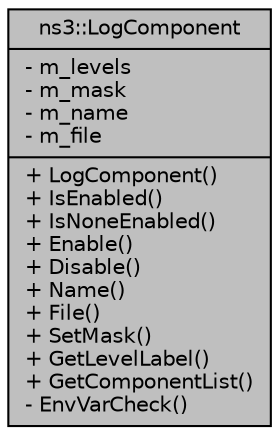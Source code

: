 digraph "ns3::LogComponent"
{
  edge [fontname="Helvetica",fontsize="10",labelfontname="Helvetica",labelfontsize="10"];
  node [fontname="Helvetica",fontsize="10",shape=record];
  Node1 [label="{ns3::LogComponent\n|- m_levels\l- m_mask\l- m_name\l- m_file\l|+ LogComponent()\l+ IsEnabled()\l+ IsNoneEnabled()\l+ Enable()\l+ Disable()\l+ Name()\l+ File()\l+ SetMask()\l+ GetLevelLabel()\l+ GetComponentList()\l- EnvVarCheck()\l}",height=0.2,width=0.4,color="black", fillcolor="grey75", style="filled", fontcolor="black"];
}
